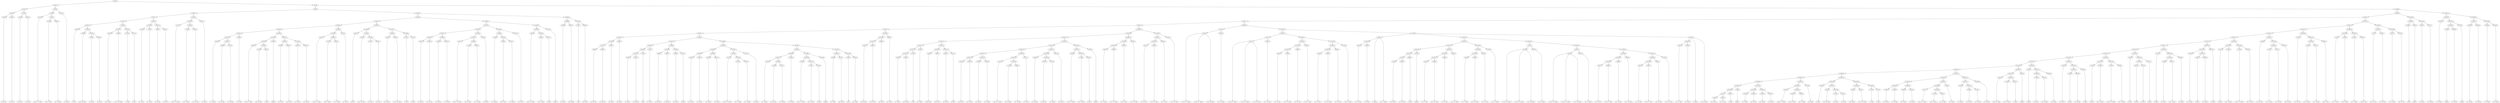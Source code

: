 digraph sample{
"L1945(0)"->"[C  E  G](0)"
"L1945(1)"->"[C  E  G](1)"
"L5158(3)"->"L1945(0)"
"L5158(3)"->"L1945(1)"
"L1945(2)"->"[C  E  G](2)"
"L1945(3)"->"[C  E  G](3)"
"L5158(4)"->"L1945(2)"
"L5158(4)"->"L1945(3)"
"L5158(2)"->"L5158(3)"
"L5158(2)"->"L5158(4)"
"L4170(0)"->"[Cis  D  F  G  B](0)"
"L2746(0)"->"[D  F  G  B](0)"
"L3585(0)"->"[F  G  A  B](0)"
"L5158(7)"->"L2746(0)"
"L5158(7)"->"L3585(0)"
"L5158(6)"->"L4170(0)"
"L5158(6)"->"L5158(7)"
"L3733(0)"->"[F  G  B](0)"
"L5158(5)"->"L5158(6)"
"L5158(5)"->"L3733(0)"
"L5158(1)"->"L5158(2)"
"L5158(1)"->"L5158(5)"
"L3023(0)"->"[C  E](0)"
"L2893(0)"->"[D  E  Gis  B](0)"
"L2155(0)"->"[C  E  A](0)"
"L3018(0)"->"[D  F  A](0)"
"L5158(15)"->"L2155(0)"
"L5158(15)"->"L3018(0)"
"L5158(14)"->"L2893(0)"
"L5158(14)"->"L5158(15)"
"L5158(13)"->"L3023(0)"
"L5158(13)"->"L5158(14)"
"L4654(0)"->"[D  E  Gis](0)"
"L3029(0)"->"[C  D  E  Gis  B](0)"
"L5158(17)"->"L4654(0)"
"L5158(17)"->"L3029(0)"
"L3173(0)"->"[C  A](0)"
"L3173(1)"->"[C  A](1)"
"L5158(18)"->"L3173(0)"
"L5158(18)"->"L3173(1)"
"L5158(16)"->"L5158(17)"
"L5158(16)"->"L5158(18)"
"L5158(12)"->"L5158(13)"
"L5158(12)"->"L5158(16)"
"L1945(4)"->"[C  E  G](4)"
"L1945(5)"->"[C  E  G](5)"
"L5158(20)"->"L1945(4)"
"L5158(20)"->"L1945(5)"
"L1945(6)"->"[C  E  G](6)"
"L1945(7)"->"[C  E  G](7)"
"L5158(21)"->"L1945(6)"
"L5158(21)"->"L1945(7)"
"L5158(19)"->"L5158(20)"
"L5158(19)"->"L5158(21)"
"L5158(11)"->"L5158(12)"
"L5158(11)"->"L5158(19)"
"L4170(1)"->"[Cis  D  F  G  B](1)"
"L2746(1)"->"[D  F  G  B](1)"
"L3585(1)"->"[F  G  A  B](1)"
"L5158(24)"->"L2746(1)"
"L5158(24)"->"L3585(1)"
"L5158(23)"->"L4170(1)"
"L5158(23)"->"L5158(24)"
"L3733(1)"->"[F  G  B](1)"
"L5158(22)"->"L5158(23)"
"L5158(22)"->"L3733(1)"
"L5158(10)"->"L5158(11)"
"L5158(10)"->"L5158(22)"
"L4738(0)"->"[C  G  Ais](0)"
"L3356(0)"->"[C  Fis  A](0)"
"L2724(0)"->"[C  F  Gis](0)"
"L5158(32)"->"L3356(0)"
"L5158(32)"->"L2724(0)"
"L5158(31)"->"L4738(0)"
"L5158(31)"->"L5158(32)"
"L1945(8)"->"[C  E  G](8)"
"L5158(30)"->"L5158(31)"
"L5158(30)"->"L1945(8)"
"L3934(0)"->"[D  E  F  G  B](0)"
"L2746(2)"->"[D  F  G  B](2)"
"L3023(1)"->"[C  E](1)"
"L5158(36)"->"L2746(2)"
"L5158(36)"->"L3023(1)"
"L5158(35)"->"L3934(0)"
"L5158(35)"->"L5158(36)"
"L3158(0)"->"[rest](0)"
"L5158(34)"->"L5158(35)"
"L5158(34)"->"L3158(0)"
"L1945(9)"->"[C  E  G](9)"
"L1945(10)"->"[C  E  G](10)"
"L5158(38)"->"L1945(9)"
"L5158(38)"->"L1945(10)"
"L1945(11)"->"[C  E  G](11)"
"L1945(12)"->"[C  E  G](12)"
"L5158(39)"->"L1945(11)"
"L5158(39)"->"L1945(12)"
"L5158(37)"->"L5158(38)"
"L5158(37)"->"L5158(39)"
"L5158(33)"->"L5158(34)"
"L5158(33)"->"L5158(37)"
"L5158(29)"->"L5158(30)"
"L5158(29)"->"L5158(33)"
"L4170(2)"->"[Cis  D  F  G  B](2)"
"L2746(3)"->"[D  F  G  B](3)"
"L3585(2)"->"[F  G  A  B](2)"
"L5158(42)"->"L2746(3)"
"L5158(42)"->"L3585(2)"
"L5158(41)"->"L4170(2)"
"L5158(41)"->"L5158(42)"
"L3733(2)"->"[F  G  B](2)"
"L5158(40)"->"L5158(41)"
"L5158(40)"->"L3733(2)"
"L5158(28)"->"L5158(29)"
"L5158(28)"->"L5158(40)"
"L3023(2)"->"[C  E](2)"
"L2893(1)"->"[D  E  Gis  B](1)"
"L2155(1)"->"[C  E  A](1)"
"L3018(1)"->"[D  F  A](1)"
"L5158(46)"->"L2155(1)"
"L5158(46)"->"L3018(1)"
"L5158(45)"->"L2893(1)"
"L5158(45)"->"L5158(46)"
"L5158(44)"->"L3023(2)"
"L5158(44)"->"L5158(45)"
"L4654(1)"->"[D  E  Gis](1)"
"L3029(1)"->"[C  D  E  Gis  B](1)"
"L5158(48)"->"L4654(1)"
"L5158(48)"->"L3029(1)"
"L3173(2)"->"[C  A](2)"
"L3173(3)"->"[C  A](3)"
"L5158(49)"->"L3173(2)"
"L5158(49)"->"L3173(3)"
"L5158(47)"->"L5158(48)"
"L5158(47)"->"L5158(49)"
"L5158(43)"->"L5158(44)"
"L5158(43)"->"L5158(47)"
"L5158(27)"->"L5158(28)"
"L5158(27)"->"L5158(43)"
"L1945(13)"->"[C  E  G](13)"
"L1945(14)"->"[C  E  G](14)"
"L5158(54)"->"L1945(13)"
"L5158(54)"->"L1945(14)"
"L1945(15)"->"[C  E  G](15)"
"L1945(16)"->"[C  E  G](16)"
"L5158(55)"->"L1945(15)"
"L5158(55)"->"L1945(16)"
"L5158(53)"->"L5158(54)"
"L5158(53)"->"L5158(55)"
"L4170(3)"->"[Cis  D  F  G  B](3)"
"L2746(4)"->"[D  F  G  B](4)"
"L3585(3)"->"[F  G  A  B](3)"
"L5158(58)"->"L2746(4)"
"L5158(58)"->"L3585(3)"
"L5158(57)"->"L4170(3)"
"L5158(57)"->"L5158(58)"
"L3733(3)"->"[F  G  B](3)"
"L5158(56)"->"L5158(57)"
"L5158(56)"->"L3733(3)"
"L5158(52)"->"L5158(53)"
"L5158(52)"->"L5158(56)"
"L4738(1)"->"[C  G  Ais](1)"
"L3356(1)"->"[C  Fis  A](1)"
"L2724(1)"->"[C  F  Gis](1)"
"L5158(61)"->"L3356(1)"
"L5158(61)"->"L2724(1)"
"L5158(60)"->"L4738(1)"
"L5158(60)"->"L5158(61)"
"L1945(17)"->"[C  E  G](17)"
"L5158(59)"->"L5158(60)"
"L5158(59)"->"L1945(17)"
"L5158(51)"->"L5158(52)"
"L5158(51)"->"L5158(59)"
"L3934(1)"->"[D  E  F  G  B](1)"
"L2746(5)"->"[D  F  G  B](5)"
"L3023(3)"->"[C  E](3)"
"L5158(64)"->"L2746(5)"
"L5158(64)"->"L3023(3)"
"L5158(63)"->"L3934(1)"
"L5158(63)"->"L5158(64)"
"L3158(1)"->"[rest](1)"
"L5158(62)"->"L5158(63)"
"L5158(62)"->"L3158(1)"
"L5158(50)"->"L5158(51)"
"L5158(50)"->"L5158(62)"
"L5158(26)"->"L5158(27)"
"L5158(26)"->"L5158(50)"
"L2506(0)"->"[C  G  B](0)"
"L3579(0)"->"[D  E  Fis](0)"
"L5158(66)"->"L2506(0)"
"L5158(66)"->"L3579(0)"
"L1700(0)"->"[G](0)"
"L4655(0)"->"[D  G  B](0)"
"L5158(67)"->"L1700(0)"
"L5158(67)"->"L4655(0)"
"L5158(65)"->"L5158(66)"
"L5158(65)"->"L5158(67)"
"L5158(25)"->"L5158(26)"
"L5158(25)"->"L5158(65)"
"L5158(9)"->"L5158(10)"
"L5158(9)"->"L5158(25)"
"L4802(0)"->"[C  Dis  G](0)"
"L4802(1)"->"[C  Dis  G](1)"
"L5158(77)"->"L4802(0)"
"L5158(77)"->"L4802(1)"
"L4655(1)"->"[D  G  B](1)"
"L5158(76)"->"L5158(77)"
"L5158(76)"->"L4655(1)"
"L4655(2)"->"[D  G  B](2)"
"L5158(75)"->"L5158(76)"
"L5158(75)"->"L4655(2)"
"L2506(1)"->"[C  G  B](1)"
"L3579(1)"->"[D  E  Fis](1)"
"L5158(82)"->"L2506(1)"
"L5158(82)"->"L3579(1)"
"L1700(1)"->"[G](1)"
"L5158(81)"->"L5158(82)"
"L5158(81)"->"L1700(1)"
"L3733(4)"->"[F  G  B](4)"
"L5158(80)"->"L5158(81)"
"L5158(80)"->"L3733(4)"
"L4802(2)"->"[C  Dis  G](2)"
"L4802(3)"->"[C  Dis  G](3)"
"L5158(84)"->"L4802(2)"
"L5158(84)"->"L4802(3)"
"L4655(3)"->"[D  G  B](3)"
"L4152(0)"->"[G  B](0)"
"L5158(85)"->"L4655(3)"
"L5158(85)"->"L4152(0)"
"L5158(83)"->"L5158(84)"
"L5158(83)"->"L5158(85)"
"L5158(79)"->"L5158(80)"
"L5158(79)"->"L5158(83)"
"L1945(18)"->"[C  E  G](18)"
"L1945(19)"->"[C  E  G](19)"
"L5158(89)"->"L1945(18)"
"L5158(89)"->"L1945(19)"
"L1945(20)"->"[C  E  G](20)"
"L1945(21)"->"[C  E  G](21)"
"L5158(90)"->"L1945(20)"
"L5158(90)"->"L1945(21)"
"L5158(88)"->"L5158(89)"
"L5158(88)"->"L5158(90)"
"L4170(4)"->"[Cis  D  F  G  B](4)"
"L2746(6)"->"[D  F  G  B](6)"
"L3585(4)"->"[F  G  A  B](4)"
"L5158(93)"->"L2746(6)"
"L5158(93)"->"L3585(4)"
"L5158(92)"->"L4170(4)"
"L5158(92)"->"L5158(93)"
"L3733(5)"->"[F  G  B](5)"
"L5158(91)"->"L5158(92)"
"L5158(91)"->"L3733(5)"
"L5158(87)"->"L5158(88)"
"L5158(87)"->"L5158(91)"
"L4738(2)"->"[C  G  Ais](2)"
"L3356(2)"->"[C  Fis  A](2)"
"L2724(2)"->"[C  F  Gis](2)"
"L5158(98)"->"L3356(2)"
"L5158(98)"->"L2724(2)"
"L5158(97)"->"L4738(2)"
"L5158(97)"->"L5158(98)"
"L1945(22)"->"[C  E  G](22)"
"L5158(96)"->"L5158(97)"
"L5158(96)"->"L1945(22)"
"L3934(2)"->"[D  E  F  G  B](2)"
"L2746(7)"->"[D  F  G  B](7)"
"L3023(4)"->"[C  E](4)"
"L5158(101)"->"L2746(7)"
"L5158(101)"->"L3023(4)"
"L5158(100)"->"L3934(2)"
"L5158(100)"->"L5158(101)"
"L3158(2)"->"[rest](2)"
"L5158(99)"->"L5158(100)"
"L5158(99)"->"L3158(2)"
"L5158(95)"->"L5158(96)"
"L5158(95)"->"L5158(99)"
"L2506(2)"->"[C  G  B](2)"
"L3579(2)"->"[D  E  Fis](2)"
"L5158(103)"->"L2506(2)"
"L5158(103)"->"L3579(2)"
"L1700(2)"->"[G](2)"
"L4655(4)"->"[D  G  B](4)"
"L5158(104)"->"L1700(2)"
"L5158(104)"->"L4655(4)"
"L5158(102)"->"L5158(103)"
"L5158(102)"->"L5158(104)"
"L5158(94)"->"L5158(95)"
"L5158(94)"->"L5158(102)"
"L5158(86)"->"L5158(87)"
"L5158(86)"->"L5158(94)"
"L5158(78)"->"L5158(79)"
"L5158(78)"->"L5158(86)"
"L5158(74)"->"L5158(75)"
"L5158(74)"->"L5158(78)"
"L4802(4)"->"[C  Dis  G](4)"
"L4802(5)"->"[C  Dis  G](5)"
"L5158(107)"->"L4802(4)"
"L5158(107)"->"L4802(5)"
"L4655(5)"->"[D  G  B](5)"
"L5158(106)"->"L5158(107)"
"L5158(106)"->"L4655(5)"
"L4655(6)"->"[D  G  B](6)"
"L5158(105)"->"L5158(106)"
"L5158(105)"->"L4655(6)"
"L5158(73)"->"L5158(74)"
"L5158(73)"->"L5158(105)"
"L2506(3)"->"[C  G  B](3)"
"L3579(3)"->"[D  E  Fis](3)"
"L5158(114)"->"L2506(3)"
"L5158(114)"->"L3579(3)"
"L1700(3)"->"[G](3)"
"L5158(113)"->"L5158(114)"
"L5158(113)"->"L1700(3)"
"L3733(6)"->"[F  G  B](6)"
"L5158(112)"->"L5158(113)"
"L5158(112)"->"L3733(6)"
"L4802(6)"->"[C  Dis  G](6)"
"L4802(7)"->"[C  Dis  G](7)"
"L5158(116)"->"L4802(6)"
"L5158(116)"->"L4802(7)"
"L4655(7)"->"[D  G  B](7)"
"L4152(1)"->"[G  B](1)"
"L5158(117)"->"L4655(7)"
"L5158(117)"->"L4152(1)"
"L5158(115)"->"L5158(116)"
"L5158(115)"->"L5158(117)"
"L5158(111)"->"L5158(112)"
"L5158(111)"->"L5158(115)"
"L1945(23)"->"[C  E  G](23)"
"L1945(24)"->"[C  E  G](24)"
"L5158(122)"->"L1945(23)"
"L5158(122)"->"L1945(24)"
"L1945(25)"->"[C  E  G](25)"
"L1945(26)"->"[C  E  G](26)"
"L5158(123)"->"L1945(25)"
"L5158(123)"->"L1945(26)"
"L5158(121)"->"L5158(122)"
"L5158(121)"->"L5158(123)"
"L4170(5)"->"[Cis  D  F  G  B](5)"
"L2746(8)"->"[D  F  G  B](8)"
"L3585(5)"->"[F  G  A  B](5)"
"L5158(126)"->"L2746(8)"
"L5158(126)"->"L3585(5)"
"L5158(125)"->"L4170(5)"
"L5158(125)"->"L5158(126)"
"L3733(7)"->"[F  G  B](7)"
"L5158(124)"->"L5158(125)"
"L5158(124)"->"L3733(7)"
"L5158(120)"->"L5158(121)"
"L5158(120)"->"L5158(124)"
"L4738(3)"->"[C  G  Ais](3)"
"L3356(3)"->"[C  Fis  A](3)"
"L2724(3)"->"[C  F  Gis](3)"
"L5158(129)"->"L3356(3)"
"L5158(129)"->"L2724(3)"
"L5158(128)"->"L4738(3)"
"L5158(128)"->"L5158(129)"
"L1945(27)"->"[C  E  G](27)"
"L5158(127)"->"L5158(128)"
"L5158(127)"->"L1945(27)"
"L5158(119)"->"L5158(120)"
"L5158(119)"->"L5158(127)"
"L3934(3)"->"[D  E  F  G  B](3)"
"L2746(9)"->"[D  F  G  B](9)"
"L3023(5)"->"[C  E](5)"
"L5158(132)"->"L2746(9)"
"L5158(132)"->"L3023(5)"
"L5158(131)"->"L3934(3)"
"L5158(131)"->"L5158(132)"
"L3158(3)"->"[rest](3)"
"L5158(130)"->"L5158(131)"
"L5158(130)"->"L3158(3)"
"L5158(118)"->"L5158(119)"
"L5158(118)"->"L5158(130)"
"L5158(110)"->"L5158(111)"
"L5158(110)"->"L5158(118)"
"L4001(0)"->"[C  F  G  A](0)"
"L2929(0)"->"[C  D  E  F  A](0)"
"L5158(135)"->"L4001(0)"
"L5158(135)"->"L2929(0)"
"L4406(0)"->"[C  D  F  A](0)"
"L5158(134)"->"L5158(135)"
"L5158(134)"->"L4406(0)"
"L-1943(0)"->"[C  D  F  A  B](0)"
"L5158(133)"->"L5158(134)"
"L5158(133)"->"L-1943(0)"
"L5158(109)"->"L5158(110)"
"L5158(109)"->"L5158(133)"
"L4001(1)"->"[C  F  G  A](1)"
"L2929(1)"->"[C  D  E  F  A](1)"
"L5158(138)"->"L4001(1)"
"L5158(138)"->"L2929(1)"
"L4406(1)"->"[C  D  F  A](1)"
"L5158(137)"->"L5158(138)"
"L5158(137)"->"L4406(1)"
"L-1943(1)"->"[C  D  F  A  B](1)"
"L5158(136)"->"L5158(137)"
"L5158(136)"->"L-1943(1)"
"L5158(108)"->"L5158(109)"
"L5158(108)"->"L5158(136)"
"L5158(72)"->"L5158(73)"
"L5158(72)"->"L5158(108)"
"L2043(0)"->"[C  Cis  D  E  Ais](0)"
"L2043(0)"->"[C  Dis  E  F  Ais](0)"
"L2043(0)"->"[C  E  Fis  Ais](0)"
"L3013(0)"->"[C  E  G  Ais](0)"
"L4191(0)"->"L2043(0)"
"L4191(0)"->"L3013(0)"
"L2043(1)"->"[C  Cis  D  E  Ais](1)"
"L2043(1)"->"[C  Dis  E  F  Ais](1)"
"L2043(1)"->"[C  E  Fis  Ais](1)"
"L3013(1)"->"[C  E  G  Ais](1)"
"L4191(1)"->"L2043(1)"
"L4191(1)"->"L3013(1)"
"L4001(2)"->"[C  F  G  A](2)"
"L2929(2)"->"[C  D  E  F  A](2)"
"L5158(145)"->"L4001(2)"
"L5158(145)"->"L2929(2)"
"L4406(2)"->"[C  D  F  A](2)"
"L5158(144)"->"L5158(145)"
"L5158(144)"->"L4406(2)"
"L-1943(2)"->"[C  D  F  A  B](2)"
"L5158(143)"->"L5158(144)"
"L5158(143)"->"L-1943(2)"
"L4001(3)"->"[C  F  G  A](3)"
"L2929(3)"->"[C  D  E  F  A](3)"
"L5158(148)"->"L4001(3)"
"L5158(148)"->"L2929(3)"
"L4406(3)"->"[C  D  F  A](3)"
"L5158(147)"->"L5158(148)"
"L5158(147)"->"L4406(3)"
"L-1943(3)"->"[C  D  F  A  B](3)"
"L5158(146)"->"L5158(147)"
"L5158(146)"->"L-1943(3)"
"L5158(142)"->"L5158(143)"
"L5158(142)"->"L5158(146)"
"L5158(141)"->"L4191(1)"
"L5158(141)"->"L5158(142)"
"L4001(4)"->"[C  F  G  A](4)"
"L4434(0)"->"[C  D  E](0)"
"L5158(149)"->"L4001(4)"
"L5158(149)"->"L4434(0)"
"L4520(0)"->"[C  Ais](0)"
"L4520(0)"->"L5158(149)"
"L4520(0)"->"[C  G  A  Ais](0)"
"L5106(0)"->"[F  A  Ais](0)"
"L5038(0)"->"[C  D  E  A](0)"
"L5116(0)"->"L5106(0)"
"L5116(0)"->"L5038(0)"
"L4616(0)"->"[F  A](0)"
"L5158(154)"->"L5116(0)"
"L5158(154)"->"L4616(0)"
"L3158(4)"->"[rest](4)"
"L5158(153)"->"L5158(154)"
"L5158(153)"->"L3158(4)"
"L4001(5)"->"[C  F  G  A](5)"
"L2929(4)"->"[C  D  E  F  A](4)"
"L5158(157)"->"L4001(5)"
"L5158(157)"->"L2929(4)"
"L4406(4)"->"[C  D  F  A](4)"
"L5158(156)"->"L5158(157)"
"L5158(156)"->"L4406(4)"
"L-1943(4)"->"[C  D  F  A  B](4)"
"L5158(155)"->"L5158(156)"
"L5158(155)"->"L-1943(4)"
"L5158(152)"->"L5158(153)"
"L5158(152)"->"L5158(155)"
"L4001(6)"->"[C  F  G  A](6)"
"L2929(5)"->"[C  D  E  F  A](5)"
"L5158(160)"->"L4001(6)"
"L5158(160)"->"L2929(5)"
"L4406(5)"->"[C  D  F  A](5)"
"L5158(159)"->"L5158(160)"
"L5158(159)"->"L4406(5)"
"L-1943(5)"->"[C  D  F  A  B](5)"
"L5158(158)"->"L5158(159)"
"L5158(158)"->"L-1943(5)"
"L5158(151)"->"L5158(152)"
"L5158(151)"->"L5158(158)"
"L2043(2)"->"[C  Cis  D  E  Ais](2)"
"L2043(2)"->"[C  Dis  E  F  Ais](2)"
"L2043(2)"->"[C  E  Fis  Ais](2)"
"L3013(2)"->"[C  E  G  Ais](2)"
"L4191(2)"->"L2043(2)"
"L4191(2)"->"L3013(2)"
"L2043(3)"->"[C  Cis  D  E  Ais](3)"
"L2043(3)"->"[C  Dis  E  F  Ais](3)"
"L2043(3)"->"[C  E  Fis  Ais](3)"
"L3013(3)"->"[C  E  G  Ais](3)"
"L4191(3)"->"L2043(3)"
"L4191(3)"->"L3013(3)"
"L4001(7)"->"[C  F  G  A](7)"
"L2929(6)"->"[C  D  E  F  A](6)"
"L5158(166)"->"L4001(7)"
"L5158(166)"->"L2929(6)"
"L4406(6)"->"[C  D  F  A](6)"
"L5158(165)"->"L5158(166)"
"L5158(165)"->"L4406(6)"
"L-1943(6)"->"[C  D  F  A  B](6)"
"L5158(164)"->"L5158(165)"
"L5158(164)"->"L-1943(6)"
"L4001(8)"->"[C  F  G  A](8)"
"L2929(7)"->"[C  D  E  F  A](7)"
"L5158(169)"->"L4001(8)"
"L5158(169)"->"L2929(7)"
"L4406(7)"->"[C  D  F  A](7)"
"L5158(168)"->"L5158(169)"
"L5158(168)"->"L4406(7)"
"L-1943(7)"->"[C  D  F  A  B](7)"
"L5158(167)"->"L5158(168)"
"L5158(167)"->"L-1943(7)"
"L5158(163)"->"L5158(164)"
"L5158(163)"->"L5158(167)"
"L5158(162)"->"L4191(3)"
"L5158(162)"->"L5158(163)"
"L5158(161)"->"L4191(2)"
"L5158(161)"->"L5158(162)"
"L5158(150)"->"L5158(151)"
"L5158(150)"->"L5158(161)"
"L4001(9)"->"[C  F  G  A](9)"
"L4434(1)"->"[C  D  E](1)"
"L5158(170)"->"L4001(9)"
"L5158(170)"->"L4434(1)"
"L4520(1)"->"[C  Ais](1)"
"L4520(1)"->"L5158(170)"
"L4520(1)"->"[C  G  A  Ais](1)"
"L5091(0)"->"L4520(0)"
"L5091(0)"->"L5158(150)"
"L5091(0)"->"L4520(1)"
"L5158(140)"->"L5158(141)"
"L5158(140)"->"L5091(0)"
"L5158(139)"->"L4191(0)"
"L5158(139)"->"L5158(140)"
"L5158(71)"->"L5158(72)"
"L5158(71)"->"L5158(139)"
"L5106(1)"->"[F  A  Ais](1)"
"L5038(1)"->"[C  D  E  A](1)"
"L5116(1)"->"L5106(1)"
"L5116(1)"->"L5038(1)"
"L4616(1)"->"[F  A](1)"
"L5158(188)"->"L5116(1)"
"L5158(188)"->"L4616(1)"
"L3158(5)"->"[rest](5)"
"L5158(187)"->"L5158(188)"
"L5158(187)"->"L3158(5)"
"L1945(28)"->"[C  E  G](28)"
"L1945(29)"->"[C  E  G](29)"
"L5158(190)"->"L1945(28)"
"L5158(190)"->"L1945(29)"
"L1945(30)"->"[C  E  G](30)"
"L1945(31)"->"[C  E  G](31)"
"L5158(191)"->"L1945(30)"
"L5158(191)"->"L1945(31)"
"L5158(189)"->"L5158(190)"
"L5158(189)"->"L5158(191)"
"L5158(186)"->"L5158(187)"
"L5158(186)"->"L5158(189)"
"L4170(6)"->"[Cis  D  F  G  B](6)"
"L2746(10)"->"[D  F  G  B](10)"
"L3585(6)"->"[F  G  A  B](6)"
"L5158(194)"->"L2746(10)"
"L5158(194)"->"L3585(6)"
"L5158(193)"->"L4170(6)"
"L5158(193)"->"L5158(194)"
"L3733(8)"->"[F  G  B](8)"
"L5158(192)"->"L5158(193)"
"L5158(192)"->"L3733(8)"
"L5158(185)"->"L5158(186)"
"L5158(185)"->"L5158(192)"
"L3023(6)"->"[C  E](6)"
"L2893(2)"->"[D  E  Gis  B](2)"
"L2155(2)"->"[C  E  A](2)"
"L3018(2)"->"[D  F  A](2)"
"L5158(198)"->"L2155(2)"
"L5158(198)"->"L3018(2)"
"L5158(197)"->"L2893(2)"
"L5158(197)"->"L5158(198)"
"L5158(196)"->"L3023(6)"
"L5158(196)"->"L5158(197)"
"L4654(2)"->"[D  E  Gis](2)"
"L3029(2)"->"[C  D  E  Gis  B](2)"
"L5158(200)"->"L4654(2)"
"L5158(200)"->"L3029(2)"
"L3173(4)"->"[C  A](4)"
"L3173(5)"->"[C  A](5)"
"L5158(201)"->"L3173(4)"
"L5158(201)"->"L3173(5)"
"L5158(199)"->"L5158(200)"
"L5158(199)"->"L5158(201)"
"L5158(195)"->"L5158(196)"
"L5158(195)"->"L5158(199)"
"L5158(184)"->"L5158(185)"
"L5158(184)"->"L5158(195)"
"L1945(32)"->"[C  E  G](32)"
"L1945(33)"->"[C  E  G](33)"
"L5158(205)"->"L1945(32)"
"L5158(205)"->"L1945(33)"
"L1945(34)"->"[C  E  G](34)"
"L1945(35)"->"[C  E  G](35)"
"L5158(206)"->"L1945(34)"
"L5158(206)"->"L1945(35)"
"L5158(204)"->"L5158(205)"
"L5158(204)"->"L5158(206)"
"L4170(7)"->"[Cis  D  F  G  B](7)"
"L2746(11)"->"[D  F  G  B](11)"
"L3585(7)"->"[F  G  A  B](7)"
"L5158(209)"->"L2746(11)"
"L5158(209)"->"L3585(7)"
"L5158(208)"->"L4170(7)"
"L5158(208)"->"L5158(209)"
"L3733(9)"->"[F  G  B](9)"
"L5158(207)"->"L5158(208)"
"L5158(207)"->"L3733(9)"
"L5158(203)"->"L5158(204)"
"L5158(203)"->"L5158(207)"
"L4738(4)"->"[C  G  Ais](4)"
"L3356(4)"->"[C  Fis  A](4)"
"L2724(4)"->"[C  F  Gis](4)"
"L5158(212)"->"L3356(4)"
"L5158(212)"->"L2724(4)"
"L5158(211)"->"L4738(4)"
"L5158(211)"->"L5158(212)"
"L1945(36)"->"[C  E  G](36)"
"L5158(210)"->"L5158(211)"
"L5158(210)"->"L1945(36)"
"L5158(202)"->"L5158(203)"
"L5158(202)"->"L5158(210)"
"L5158(183)"->"L5158(184)"
"L5158(183)"->"L5158(202)"
"L3934(4)"->"[D  E  F  G  B](4)"
"L2746(12)"->"[D  F  G  B](12)"
"L3023(7)"->"[C  E](7)"
"L5158(215)"->"L2746(12)"
"L5158(215)"->"L3023(7)"
"L5158(214)"->"L3934(4)"
"L5158(214)"->"L5158(215)"
"L3158(6)"->"[rest](6)"
"L5158(213)"->"L5158(214)"
"L5158(213)"->"L3158(6)"
"L5158(182)"->"L5158(183)"
"L5158(182)"->"L5158(213)"
"L4152(2)"->"[G  B](2)"
"L2309(0)"->"[C  G  A](0)"
"L3837(0)"->"[Cis  G  Ais](0)"
"L5158(218)"->"L2309(0)"
"L5158(218)"->"L3837(0)"
"L4655(8)"->"[D  G  B](8)"
"L5158(217)"->"L5158(218)"
"L5158(217)"->"L4655(8)"
"L5158(216)"->"L4152(2)"
"L5158(216)"->"L5158(217)"
"L5158(181)"->"L5158(182)"
"L5158(181)"->"L5158(216)"
"L1945(37)"->"[C  E  G](37)"
"L1948(0)"->"[E  G](0)"
"L1945(38)"->"[C  E  G](38)"
"L5158(221)"->"L1948(0)"
"L5158(221)"->"L1945(38)"
"L3023(8)"->"[C  E](8)"
"L5158(220)"->"L5158(221)"
"L5158(220)"->"L3023(8)"
"L5158(219)"->"L1945(37)"
"L5158(219)"->"L5158(220)"
"L5158(180)"->"L5158(181)"
"L5158(180)"->"L5158(219)"
"L4152(3)"->"[G  B](3)"
"L2746(13)"->"[D  F  G  B](13)"
"L5158(223)"->"L4152(3)"
"L5158(223)"->"L2746(13)"
"L4170(8)"->"[Cis  D  F  G  B](8)"
"L3906(0)"->"[E  F  G  B](0)"
"L5158(224)"->"L4170(8)"
"L5158(224)"->"L3906(0)"
"L5158(222)"->"L5158(223)"
"L5158(222)"->"L5158(224)"
"L5158(179)"->"L5158(180)"
"L5158(179)"->"L5158(222)"
"L3023(9)"->"[C  E](9)"
"L4857(0)"->"[E  B](0)"
"L2133(0)"->"[C  D](0)"
"L5158(227)"->"L4857(0)"
"L5158(227)"->"L2133(0)"
"L1807(0)"->"[A  B](0)"
"L5158(226)"->"L5158(227)"
"L5158(226)"->"L1807(0)"
"L5158(225)"->"L3023(9)"
"L5158(225)"->"L5158(226)"
"L5158(178)"->"L5158(179)"
"L5158(178)"->"L5158(225)"
"L4152(4)"->"[G  B](4)"
"L2309(1)"->"[C  G  A](1)"
"L3837(1)"->"[Cis  G  Ais](1)"
"L5158(230)"->"L2309(1)"
"L5158(230)"->"L3837(1)"
"L4655(9)"->"[D  G  B](9)"
"L5158(229)"->"L5158(230)"
"L5158(229)"->"L4655(9)"
"L5158(228)"->"L4152(4)"
"L5158(228)"->"L5158(229)"
"L5158(177)"->"L5158(178)"
"L5158(177)"->"L5158(228)"
"L1945(39)"->"[C  E  G](39)"
"L1948(1)"->"[E  G](1)"
"L1945(40)"->"[C  E  G](40)"
"L5158(233)"->"L1948(1)"
"L5158(233)"->"L1945(40)"
"L5158(232)"->"L1945(39)"
"L5158(232)"->"L5158(233)"
"L3023(10)"->"[C  E](10)"
"L5158(231)"->"L5158(232)"
"L5158(231)"->"L3023(10)"
"L5158(176)"->"L5158(177)"
"L5158(176)"->"L5158(231)"
"L4152(5)"->"[G  B](5)"
"L2746(14)"->"[D  F  G  B](14)"
"L5158(235)"->"L4152(5)"
"L5158(235)"->"L2746(14)"
"L4170(9)"->"[Cis  D  F  G  B](9)"
"L3906(1)"->"[E  F  G  B](1)"
"L5158(236)"->"L4170(9)"
"L5158(236)"->"L3906(1)"
"L5158(234)"->"L5158(235)"
"L5158(234)"->"L5158(236)"
"L5158(175)"->"L5158(176)"
"L5158(175)"->"L5158(234)"
"L2334(0)"->"[C  D  E  F](0)"
"L4781(0)"->"[C  G  A  B](0)"
"L4781(1)"->"[C  G  A  B](1)"
"L5158(239)"->"L4781(0)"
"L5158(239)"->"L4781(1)"
"L3595(0)"->"[D  E  F  G](0)"
"L5158(238)"->"L5158(239)"
"L5158(238)"->"L3595(0)"
"L5158(237)"->"L2334(0)"
"L5158(237)"->"L5158(238)"
"L5158(174)"->"L5158(175)"
"L5158(174)"->"L5158(237)"
"L2334(1)"->"[C  D  E  F](1)"
"L4781(2)"->"[C  G  A  B](2)"
"L4781(3)"->"[C  G  A  B](3)"
"L5158(242)"->"L4781(2)"
"L5158(242)"->"L4781(3)"
"L3595(1)"->"[D  E  F  G](1)"
"L5158(241)"->"L5158(242)"
"L5158(241)"->"L3595(1)"
"L5158(240)"->"L2334(1)"
"L5158(240)"->"L5158(241)"
"L5158(173)"->"L5158(174)"
"L5158(173)"->"L5158(240)"
"L134(0)"->"[C  E  F  G](0)"
"L1348(0)"->"[C  D  A  B](0)"
"L5158(244)"->"L134(0)"
"L5158(244)"->"L1348(0)"
"L4781(4)"->"[C  G  A  B](4)"
"L3595(2)"->"[D  E  F  G](2)"
"L5158(245)"->"L4781(4)"
"L5158(245)"->"L3595(2)"
"L5158(243)"->"L5158(244)"
"L5158(243)"->"L5158(245)"
"L5158(172)"->"L5158(173)"
"L5158(172)"->"L5158(243)"
"L134(1)"->"[C  E  F  G](1)"
"L1348(1)"->"[C  D  A  B](1)"
"L5158(247)"->"L134(1)"
"L5158(247)"->"L1348(1)"
"L4781(5)"->"[C  G  A  B](5)"
"L3595(3)"->"[D  E  F  G](3)"
"L5158(248)"->"L4781(5)"
"L5158(248)"->"L3595(3)"
"L5158(246)"->"L5158(247)"
"L5158(246)"->"L5158(248)"
"L5158(171)"->"L5158(172)"
"L5158(171)"->"L5158(246)"
"L5158(70)"->"L5158(71)"
"L5158(70)"->"L5158(171)"
"L2295(0)"->"[C](0)"
"L3158(7)"->"[rest](7)"
"L5158(250)"->"L2295(0)"
"L5158(250)"->"L3158(7)"
"L4327(0)"->"[C  F  A](0)"
"L2724(5)"->"[C  F  Gis](5)"
"L5158(251)"->"L4327(0)"
"L5158(251)"->"L2724(5)"
"L5158(249)"->"L5158(250)"
"L5158(249)"->"L5158(251)"
"L5158(69)"->"L5158(70)"
"L5158(69)"->"L5158(249)"
"L1945(41)"->"[C  E  G](41)"
"L3158(8)"->"[rest](8)"
"L1945(42)"->"[C  E  G](42)"
"L5158(255)"->"L3158(8)"
"L5158(255)"->"L1945(42)"
"L3158(9)"->"[rest](9)"
"L5158(254)"->"L5158(255)"
"L5158(254)"->"L3158(9)"
"L5158(253)"->"L1945(41)"
"L5158(253)"->"L5158(254)"
"L1945(43)"->"[C  E  G](43)"
"L1945(44)"->"[C  E  G](44)"
"L5158(257)"->"L1945(43)"
"L5158(257)"->"L1945(44)"
"L1945(45)"->"[C  E  G](45)"
"L1945(46)"->"[C  E  G](46)"
"L5158(258)"->"L1945(45)"
"L5158(258)"->"L1945(46)"
"L5158(256)"->"L5158(257)"
"L5158(256)"->"L5158(258)"
"L5158(252)"->"L5158(253)"
"L5158(252)"->"L5158(256)"
"L5158(68)"->"L5158(69)"
"L5158(68)"->"L5158(252)"
"L5158(8)"->"L5158(9)"
"L5158(8)"->"L5158(68)"
"L5158(0)"->"L5158(1)"
"L5158(0)"->"L5158(8)"
{rank = min; "L5158(0)"}
{rank = same; "L5158(1)"; "L5158(8)";}
{rank = same; "L5158(2)"; "L5158(5)"; "L5158(9)"; "L5158(68)";}
{rank = same; "L5158(3)"; "L5158(4)"; "L5158(6)"; "L3733(0)"; "L5158(10)"; "L5158(25)"; "L5158(69)"; "L5158(252)";}
{rank = same; "L1945(0)"; "L1945(1)"; "L1945(2)"; "L1945(3)"; "L4170(0)"; "L5158(7)"; "L5158(11)"; "L5158(22)"; "L5158(26)"; "L5158(65)"; "L5158(70)"; "L5158(249)"; "L5158(253)"; "L5158(256)";}
{rank = same; "L2746(0)"; "L3585(0)"; "L5158(12)"; "L5158(19)"; "L5158(23)"; "L3733(1)"; "L5158(27)"; "L5158(50)"; "L5158(66)"; "L5158(67)"; "L5158(71)"; "L5158(171)"; "L5158(250)"; "L5158(251)"; "L1945(41)"; "L5158(254)"; "L5158(257)"; "L5158(258)";}
{rank = same; "L5158(13)"; "L5158(16)"; "L5158(20)"; "L5158(21)"; "L4170(1)"; "L5158(24)"; "L5158(28)"; "L5158(43)"; "L5158(51)"; "L5158(62)"; "L2506(0)"; "L3579(0)"; "L1700(0)"; "L4655(0)"; "L5158(72)"; "L5158(139)"; "L5158(172)"; "L5158(246)"; "L2295(0)"; "L3158(7)"; "L4327(0)"; "L2724(5)"; "L5158(255)"; "L3158(9)"; "L1945(43)"; "L1945(44)"; "L1945(45)"; "L1945(46)";}
{rank = same; "L3023(0)"; "L5158(14)"; "L5158(17)"; "L5158(18)"; "L1945(4)"; "L1945(5)"; "L1945(6)"; "L1945(7)"; "L2746(1)"; "L3585(1)"; "L5158(29)"; "L5158(40)"; "L5158(44)"; "L5158(47)"; "L5158(52)"; "L5158(59)"; "L5158(63)"; "L3158(1)"; "L5158(73)"; "L5158(108)"; "L4191(0)"; "L5158(140)"; "L5158(173)"; "L5158(243)"; "L5158(247)"; "L5158(248)"; "L3158(8)"; "L1945(42)";}
{rank = same; "L2893(0)"; "L5158(15)"; "L4654(0)"; "L3029(0)"; "L3173(0)"; "L3173(1)"; "L5158(30)"; "L5158(33)"; "L5158(41)"; "L3733(2)"; "L3023(2)"; "L5158(45)"; "L5158(48)"; "L5158(49)"; "L5158(53)"; "L5158(56)"; "L5158(60)"; "L1945(17)"; "L3934(1)"; "L5158(64)"; "L5158(74)"; "L5158(105)"; "L5158(109)"; "L5158(136)"; "L2043(0)"; "L3013(0)"; "L5158(141)"; "L5091(0)"; "L5158(174)"; "L5158(240)"; "L5158(244)"; "L5158(245)"; "L134(1)"; "L1348(1)"; "L4781(5)"; "L3595(3)";}
{rank = same; "L2155(0)"; "L3018(0)"; "L5158(31)"; "L1945(8)"; "L5158(34)"; "L5158(37)"; "L4170(2)"; "L5158(42)"; "L2893(1)"; "L5158(46)"; "L4654(1)"; "L3029(1)"; "L3173(2)"; "L3173(3)"; "L5158(54)"; "L5158(55)"; "L5158(57)"; "L3733(3)"; "L4738(1)"; "L5158(61)"; "L2746(5)"; "L3023(3)"; "L5158(75)"; "L5158(78)"; "L5158(106)"; "L4655(6)"; "L5158(110)"; "L5158(133)"; "L5158(137)"; "L-1943(1)"; "L4191(1)"; "L5158(142)"; "L4520(0)"; "L5158(150)"; "L4520(1)"; "L5158(175)"; "L5158(237)"; "L2334(1)"; "L5158(241)"; "L134(0)"; "L1348(0)"; "L4781(4)"; "L3595(2)";}
{rank = same; "L4738(0)"; "L5158(32)"; "L5158(35)"; "L3158(0)"; "L5158(38)"; "L5158(39)"; "L2746(3)"; "L3585(2)"; "L2155(1)"; "L3018(1)"; "L1945(13)"; "L1945(14)"; "L1945(15)"; "L1945(16)"; "L4170(3)"; "L5158(58)"; "L3356(1)"; "L2724(1)"; "L5158(76)"; "L4655(2)"; "L5158(79)"; "L5158(86)"; "L5158(107)"; "L4655(5)"; "L5158(111)"; "L5158(118)"; "L5158(134)"; "L-1943(0)"; "L5158(138)"; "L4406(1)"; "L2043(1)"; "L3013(1)"; "L5158(143)"; "L5158(146)"; "L5158(149)"; "L5158(151)"; "L5158(161)"; "L5158(170)"; "L5158(176)"; "L5158(234)"; "L2334(0)"; "L5158(238)"; "L5158(242)"; "L3595(1)";}
{rank = same; "L3356(0)"; "L2724(0)"; "L3934(0)"; "L5158(36)"; "L1945(9)"; "L1945(10)"; "L1945(11)"; "L1945(12)"; "L2746(4)"; "L3585(3)"; "L5158(77)"; "L4655(1)"; "L5158(80)"; "L5158(83)"; "L5158(87)"; "L5158(94)"; "L4802(4)"; "L4802(5)"; "L5158(112)"; "L5158(115)"; "L5158(119)"; "L5158(130)"; "L5158(135)"; "L4406(0)"; "L4001(1)"; "L2929(1)"; "L5158(144)"; "L-1943(2)"; "L5158(147)"; "L-1943(3)"; "L4001(4)"; "L4434(0)"; "L5158(152)"; "L5158(158)"; "L4191(2)"; "L5158(162)"; "L4001(9)"; "L4434(1)"; "L5158(177)"; "L5158(231)"; "L5158(235)"; "L5158(236)"; "L5158(239)"; "L3595(0)"; "L4781(2)"; "L4781(3)";}
{rank = same; "L2746(2)"; "L3023(1)"; "L4802(0)"; "L4802(1)"; "L5158(81)"; "L3733(4)"; "L5158(84)"; "L5158(85)"; "L5158(88)"; "L5158(91)"; "L5158(95)"; "L5158(102)"; "L5158(113)"; "L3733(6)"; "L5158(116)"; "L5158(117)"; "L5158(120)"; "L5158(127)"; "L5158(131)"; "L3158(3)"; "L4001(0)"; "L2929(0)"; "L5158(145)"; "L4406(2)"; "L5158(148)"; "L4406(3)"; "L5158(153)"; "L5158(155)"; "L5158(159)"; "L-1943(5)"; "L2043(2)"; "L3013(2)"; "L4191(3)"; "L5158(163)"; "L5158(178)"; "L5158(228)"; "L5158(232)"; "L3023(10)"; "L4152(5)"; "L2746(14)"; "L4170(9)"; "L3906(1)"; "L4781(0)"; "L4781(1)";}
{rank = same; "L5158(82)"; "L1700(1)"; "L4802(2)"; "L4802(3)"; "L4655(3)"; "L4152(0)"; "L5158(89)"; "L5158(90)"; "L5158(92)"; "L3733(5)"; "L5158(96)"; "L5158(99)"; "L5158(103)"; "L5158(104)"; "L5158(114)"; "L1700(3)"; "L4802(6)"; "L4802(7)"; "L4655(7)"; "L4152(1)"; "L5158(121)"; "L5158(124)"; "L5158(128)"; "L1945(27)"; "L3934(3)"; "L5158(132)"; "L4001(2)"; "L2929(2)"; "L4001(3)"; "L2929(3)"; "L5158(154)"; "L3158(4)"; "L5158(156)"; "L-1943(4)"; "L5158(160)"; "L4406(5)"; "L2043(3)"; "L3013(3)"; "L5158(164)"; "L5158(167)"; "L5158(179)"; "L5158(225)"; "L4152(4)"; "L5158(229)"; "L1945(39)"; "L5158(233)";}
{rank = same; "L2506(1)"; "L3579(1)"; "L1945(18)"; "L1945(19)"; "L1945(20)"; "L1945(21)"; "L4170(4)"; "L5158(93)"; "L5158(97)"; "L1945(22)"; "L5158(100)"; "L3158(2)"; "L2506(2)"; "L3579(2)"; "L1700(2)"; "L4655(4)"; "L2506(3)"; "L3579(3)"; "L5158(122)"; "L5158(123)"; "L5158(125)"; "L3733(7)"; "L4738(3)"; "L5158(129)"; "L2746(9)"; "L3023(5)"; "L5116(0)"; "L4616(0)"; "L5158(157)"; "L4406(4)"; "L4001(6)"; "L2929(5)"; "L5158(165)"; "L-1943(6)"; "L5158(168)"; "L-1943(7)"; "L5158(180)"; "L5158(222)"; "L3023(9)"; "L5158(226)"; "L5158(230)"; "L4655(9)"; "L1948(1)"; "L1945(40)";}
{rank = same; "L2746(6)"; "L3585(4)"; "L4738(2)"; "L5158(98)"; "L3934(2)"; "L5158(101)"; "L1945(23)"; "L1945(24)"; "L1945(25)"; "L1945(26)"; "L4170(5)"; "L5158(126)"; "L3356(3)"; "L2724(3)"; "L5106(0)"; "L5038(0)"; "L4001(5)"; "L2929(4)"; "L5158(166)"; "L4406(6)"; "L5158(169)"; "L4406(7)"; "L5158(181)"; "L5158(219)"; "L5158(223)"; "L5158(224)"; "L5158(227)"; "L1807(0)"; "L2309(1)"; "L3837(1)";}
{rank = same; "L3356(2)"; "L2724(2)"; "L2746(7)"; "L3023(4)"; "L2746(8)"; "L3585(5)"; "L4001(7)"; "L2929(6)"; "L4001(8)"; "L2929(7)"; "L5158(182)"; "L5158(216)"; "L1945(37)"; "L5158(220)"; "L4152(3)"; "L2746(13)"; "L4170(8)"; "L3906(0)"; "L4857(0)"; "L2133(0)";}
{rank = same; "L5158(183)"; "L5158(213)"; "L4152(2)"; "L5158(217)"; "L5158(221)"; "L3023(8)";}
{rank = same; "L5158(184)"; "L5158(202)"; "L5158(214)"; "L3158(6)"; "L5158(218)"; "L4655(8)"; "L1948(0)"; "L1945(38)";}
{rank = same; "L5158(185)"; "L5158(195)"; "L5158(203)"; "L5158(210)"; "L3934(4)"; "L5158(215)"; "L2309(0)"; "L3837(0)";}
{rank = same; "L5158(186)"; "L5158(192)"; "L5158(196)"; "L5158(199)"; "L5158(204)"; "L5158(207)"; "L5158(211)"; "L1945(36)"; "L2746(12)"; "L3023(7)";}
{rank = same; "L5158(187)"; "L5158(189)"; "L5158(193)"; "L3733(8)"; "L3023(6)"; "L5158(197)"; "L5158(200)"; "L5158(201)"; "L5158(205)"; "L5158(206)"; "L5158(208)"; "L3733(9)"; "L4738(4)"; "L5158(212)";}
{rank = same; "L5158(188)"; "L3158(5)"; "L5158(190)"; "L5158(191)"; "L4170(6)"; "L5158(194)"; "L2893(2)"; "L5158(198)"; "L4654(2)"; "L3029(2)"; "L3173(4)"; "L3173(5)"; "L1945(32)"; "L1945(33)"; "L1945(34)"; "L1945(35)"; "L4170(7)"; "L5158(209)"; "L3356(4)"; "L2724(4)";}
{rank = same; "L5116(1)"; "L4616(1)"; "L1945(28)"; "L1945(29)"; "L1945(30)"; "L1945(31)"; "L2746(10)"; "L3585(6)"; "L2155(2)"; "L3018(2)"; "L2746(11)"; "L3585(7)";}
{rank = same; "L5106(1)"; "L5038(1)";}
{rank = max; "[A  B](0)"; "[C  A](0)"; "[C  A](1)"; "[C  A](2)"; "[C  A](3)"; "[C  A](4)"; "[C  A](5)"; "[C  Ais](0)"; "[C  Ais](1)"; "[C  Cis  D  E  Ais](0)"; "[C  Cis  D  E  Ais](1)"; "[C  Cis  D  E  Ais](2)"; "[C  Cis  D  E  Ais](3)"; "[C  D  A  B](0)"; "[C  D  A  B](1)"; "[C  D  E  A](0)"; "[C  D  E  A](1)"; "[C  D  E  F  A](0)"; "[C  D  E  F  A](1)"; "[C  D  E  F  A](2)"; "[C  D  E  F  A](3)"; "[C  D  E  F  A](4)"; "[C  D  E  F  A](5)"; "[C  D  E  F  A](6)"; "[C  D  E  F  A](7)"; "[C  D  E  F](0)"; "[C  D  E  F](1)"; "[C  D  E  Gis  B](0)"; "[C  D  E  Gis  B](1)"; "[C  D  E  Gis  B](2)"; "[C  D  E](0)"; "[C  D  E](1)"; "[C  D  F  A  B](0)"; "[C  D  F  A  B](1)"; "[C  D  F  A  B](2)"; "[C  D  F  A  B](3)"; "[C  D  F  A  B](4)"; "[C  D  F  A  B](5)"; "[C  D  F  A  B](6)"; "[C  D  F  A  B](7)"; "[C  D  F  A](0)"; "[C  D  F  A](1)"; "[C  D  F  A](2)"; "[C  D  F  A](3)"; "[C  D  F  A](4)"; "[C  D  F  A](5)"; "[C  D  F  A](6)"; "[C  D  F  A](7)"; "[C  D](0)"; "[C  Dis  E  F  Ais](0)"; "[C  Dis  E  F  Ais](1)"; "[C  Dis  E  F  Ais](2)"; "[C  Dis  E  F  Ais](3)"; "[C  Dis  G](0)"; "[C  Dis  G](1)"; "[C  Dis  G](2)"; "[C  Dis  G](3)"; "[C  Dis  G](4)"; "[C  Dis  G](5)"; "[C  Dis  G](6)"; "[C  Dis  G](7)"; "[C  E  A](0)"; "[C  E  A](1)"; "[C  E  A](2)"; "[C  E  F  G](0)"; "[C  E  F  G](1)"; "[C  E  Fis  Ais](0)"; "[C  E  Fis  Ais](1)"; "[C  E  Fis  Ais](2)"; "[C  E  Fis  Ais](3)"; "[C  E  G  Ais](0)"; "[C  E  G  Ais](1)"; "[C  E  G  Ais](2)"; "[C  E  G  Ais](3)"; "[C  E  G](0)"; "[C  E  G](1)"; "[C  E  G](10)"; "[C  E  G](11)"; "[C  E  G](12)"; "[C  E  G](13)"; "[C  E  G](14)"; "[C  E  G](15)"; "[C  E  G](16)"; "[C  E  G](17)"; "[C  E  G](18)"; "[C  E  G](19)"; "[C  E  G](2)"; "[C  E  G](20)"; "[C  E  G](21)"; "[C  E  G](22)"; "[C  E  G](23)"; "[C  E  G](24)"; "[C  E  G](25)"; "[C  E  G](26)"; "[C  E  G](27)"; "[C  E  G](28)"; "[C  E  G](29)"; "[C  E  G](3)"; "[C  E  G](30)"; "[C  E  G](31)"; "[C  E  G](32)"; "[C  E  G](33)"; "[C  E  G](34)"; "[C  E  G](35)"; "[C  E  G](36)"; "[C  E  G](37)"; "[C  E  G](38)"; "[C  E  G](39)"; "[C  E  G](4)"; "[C  E  G](40)"; "[C  E  G](41)"; "[C  E  G](42)"; "[C  E  G](43)"; "[C  E  G](44)"; "[C  E  G](45)"; "[C  E  G](46)"; "[C  E  G](5)"; "[C  E  G](6)"; "[C  E  G](7)"; "[C  E  G](8)"; "[C  E  G](9)"; "[C  E](0)"; "[C  E](1)"; "[C  E](10)"; "[C  E](2)"; "[C  E](3)"; "[C  E](4)"; "[C  E](5)"; "[C  E](6)"; "[C  E](7)"; "[C  E](8)"; "[C  E](9)"; "[C  F  A](0)"; "[C  F  G  A](0)"; "[C  F  G  A](1)"; "[C  F  G  A](2)"; "[C  F  G  A](3)"; "[C  F  G  A](4)"; "[C  F  G  A](5)"; "[C  F  G  A](6)"; "[C  F  G  A](7)"; "[C  F  G  A](8)"; "[C  F  G  A](9)"; "[C  F  Gis](0)"; "[C  F  Gis](1)"; "[C  F  Gis](2)"; "[C  F  Gis](3)"; "[C  F  Gis](4)"; "[C  F  Gis](5)"; "[C  Fis  A](0)"; "[C  Fis  A](1)"; "[C  Fis  A](2)"; "[C  Fis  A](3)"; "[C  Fis  A](4)"; "[C  G  A  Ais](0)"; "[C  G  A  Ais](1)"; "[C  G  A  B](0)"; "[C  G  A  B](1)"; "[C  G  A  B](2)"; "[C  G  A  B](3)"; "[C  G  A  B](4)"; "[C  G  A  B](5)"; "[C  G  A](0)"; "[C  G  A](1)"; "[C  G  Ais](0)"; "[C  G  Ais](1)"; "[C  G  Ais](2)"; "[C  G  Ais](3)"; "[C  G  Ais](4)"; "[C  G  B](0)"; "[C  G  B](1)"; "[C  G  B](2)"; "[C  G  B](3)"; "[C](0)"; "[Cis  D  F  G  B](0)"; "[Cis  D  F  G  B](1)"; "[Cis  D  F  G  B](2)"; "[Cis  D  F  G  B](3)"; "[Cis  D  F  G  B](4)"; "[Cis  D  F  G  B](5)"; "[Cis  D  F  G  B](6)"; "[Cis  D  F  G  B](7)"; "[Cis  D  F  G  B](8)"; "[Cis  D  F  G  B](9)"; "[Cis  G  Ais](0)"; "[Cis  G  Ais](1)"; "[D  E  F  G  B](0)"; "[D  E  F  G  B](1)"; "[D  E  F  G  B](2)"; "[D  E  F  G  B](3)"; "[D  E  F  G  B](4)"; "[D  E  F  G](0)"; "[D  E  F  G](1)"; "[D  E  F  G](2)"; "[D  E  F  G](3)"; "[D  E  Fis](0)"; "[D  E  Fis](1)"; "[D  E  Fis](2)"; "[D  E  Fis](3)"; "[D  E  Gis  B](0)"; "[D  E  Gis  B](1)"; "[D  E  Gis  B](2)"; "[D  E  Gis](0)"; "[D  E  Gis](1)"; "[D  E  Gis](2)"; "[D  F  A](0)"; "[D  F  A](1)"; "[D  F  A](2)"; "[D  F  G  B](0)"; "[D  F  G  B](1)"; "[D  F  G  B](10)"; "[D  F  G  B](11)"; "[D  F  G  B](12)"; "[D  F  G  B](13)"; "[D  F  G  B](14)"; "[D  F  G  B](2)"; "[D  F  G  B](3)"; "[D  F  G  B](4)"; "[D  F  G  B](5)"; "[D  F  G  B](6)"; "[D  F  G  B](7)"; "[D  F  G  B](8)"; "[D  F  G  B](9)"; "[D  G  B](0)"; "[D  G  B](1)"; "[D  G  B](2)"; "[D  G  B](3)"; "[D  G  B](4)"; "[D  G  B](5)"; "[D  G  B](6)"; "[D  G  B](7)"; "[D  G  B](8)"; "[D  G  B](9)"; "[E  B](0)"; "[E  F  G  B](0)"; "[E  F  G  B](1)"; "[E  G](0)"; "[E  G](1)"; "[F  A  Ais](0)"; "[F  A  Ais](1)"; "[F  A](0)"; "[F  A](1)"; "[F  G  A  B](0)"; "[F  G  A  B](1)"; "[F  G  A  B](2)"; "[F  G  A  B](3)"; "[F  G  A  B](4)"; "[F  G  A  B](5)"; "[F  G  A  B](6)"; "[F  G  A  B](7)"; "[F  G  B](0)"; "[F  G  B](1)"; "[F  G  B](2)"; "[F  G  B](3)"; "[F  G  B](4)"; "[F  G  B](5)"; "[F  G  B](6)"; "[F  G  B](7)"; "[F  G  B](8)"; "[F  G  B](9)"; "[G  B](0)"; "[G  B](1)"; "[G  B](2)"; "[G  B](3)"; "[G  B](4)"; "[G  B](5)"; "[G](0)"; "[G](1)"; "[G](2)"; "[G](3)"; "[rest](0)"; "[rest](1)"; "[rest](2)"; "[rest](3)"; "[rest](4)"; "[rest](5)"; "[rest](6)"; "[rest](7)"; "[rest](8)"; "[rest](9)";}
}
